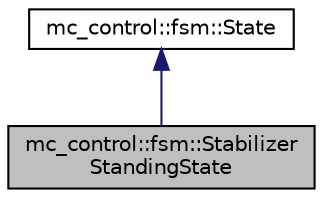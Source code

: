 digraph "mc_control::fsm::StabilizerStandingState"
{
 // INTERACTIVE_SVG=YES
 // LATEX_PDF_SIZE
  edge [fontname="Helvetica",fontsize="10",labelfontname="Helvetica",labelfontsize="10"];
  node [fontname="Helvetica",fontsize="10",shape=record];
  Node1 [label="mc_control::fsm::Stabilizer\lStandingState",height=0.2,width=0.4,color="black", fillcolor="grey75", style="filled", fontcolor="black",tooltip="Simple state to control and stabilize the CoM of a biped-like robot using the LIPMStabilizer."];
  Node2 -> Node1 [dir="back",color="midnightblue",fontsize="10",style="solid",fontname="Helvetica"];
  Node2 [label="mc_control::fsm::State",height=0.2,width=0.4,color="black", fillcolor="white", style="filled",URL="$structmc__control_1_1fsm_1_1State.html",tooltip=" "];
}
